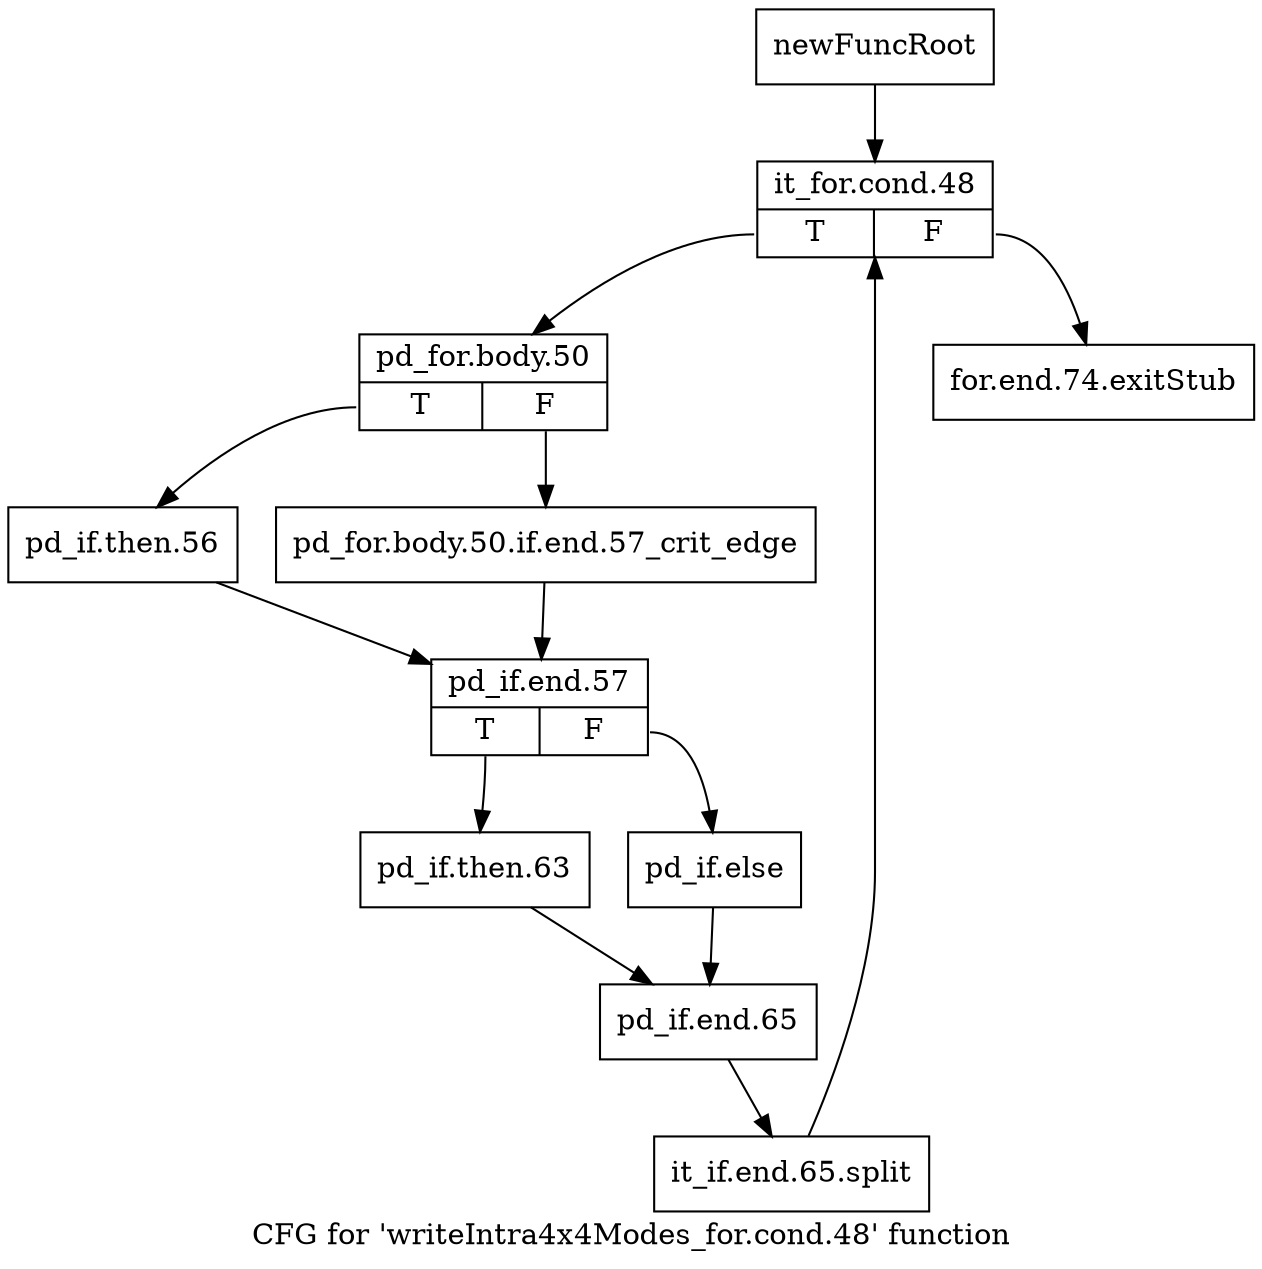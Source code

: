 digraph "CFG for 'writeIntra4x4Modes_for.cond.48' function" {
	label="CFG for 'writeIntra4x4Modes_for.cond.48' function";

	Node0x24fe330 [shape=record,label="{newFuncRoot}"];
	Node0x24fe330 -> Node0x2640aa0;
	Node0x2640a50 [shape=record,label="{for.end.74.exitStub}"];
	Node0x2640aa0 [shape=record,label="{it_for.cond.48|{<s0>T|<s1>F}}"];
	Node0x2640aa0:s0 -> Node0x2640af0;
	Node0x2640aa0:s1 -> Node0x2640a50;
	Node0x2640af0 [shape=record,label="{pd_for.body.50|{<s0>T|<s1>F}}"];
	Node0x2640af0:s0 -> Node0x2640b90;
	Node0x2640af0:s1 -> Node0x2640b40;
	Node0x2640b40 [shape=record,label="{pd_for.body.50.if.end.57_crit_edge}"];
	Node0x2640b40 -> Node0x2640be0;
	Node0x2640b90 [shape=record,label="{pd_if.then.56}"];
	Node0x2640b90 -> Node0x2640be0;
	Node0x2640be0 [shape=record,label="{pd_if.end.57|{<s0>T|<s1>F}}"];
	Node0x2640be0:s0 -> Node0x2640c80;
	Node0x2640be0:s1 -> Node0x2640c30;
	Node0x2640c30 [shape=record,label="{pd_if.else}"];
	Node0x2640c30 -> Node0x2640cd0;
	Node0x2640c80 [shape=record,label="{pd_if.then.63}"];
	Node0x2640c80 -> Node0x2640cd0;
	Node0x2640cd0 [shape=record,label="{pd_if.end.65}"];
	Node0x2640cd0 -> Node0x34fed30;
	Node0x34fed30 [shape=record,label="{it_if.end.65.split}"];
	Node0x34fed30 -> Node0x2640aa0;
}
